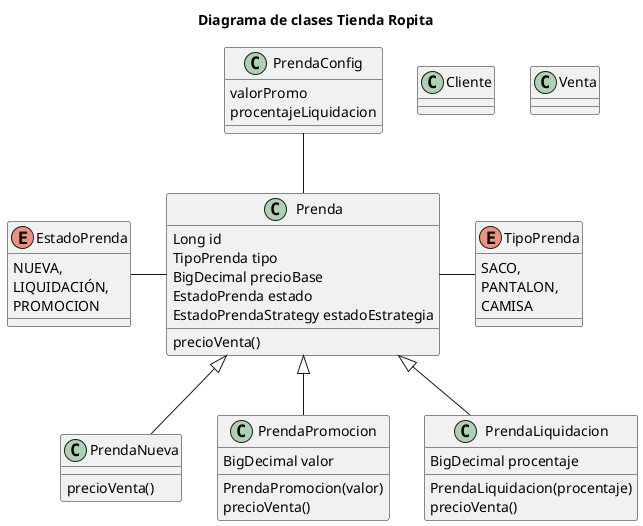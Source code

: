 @startuml
Title Diagrama de clases Tienda Ropita
class Prenda {
	Long id
	TipoPrenda tipo
	BigDecimal precioBase
	EstadoPrenda estado
	EstadoPrendaStrategy estadoEstrategia
	
	precioVenta()
}
class PrendaConfig{
	valorPromo
	procentajeLiquidacion
}
enum TipoPrenda {
	SACO,
	PANTALON,
	CAMISA
}
enum EstadoPrenda {
	NUEVA,
	LIQUIDACIÓN,
	PROMOCION
}
class PrendaNueva {
	precioVenta()
}
class PrendaPromocion{
	BigDecimal valor
	
	PrendaPromocion(valor)
	precioVenta()
}
class PrendaLiquidacion {
	BigDecimal procentaje
	PrendaLiquidacion(procentaje)
	precioVenta()
}
class Cliente {
}
class Venta {
}
Prenda --right TipoPrenda
Prenda --left EstadoPrenda
Prenda --up PrendaConfig
Prenda <|-- PrendaNueva
Prenda <|-- PrendaPromocion
Prenda <|-- PrendaLiquidacion
@enduml
